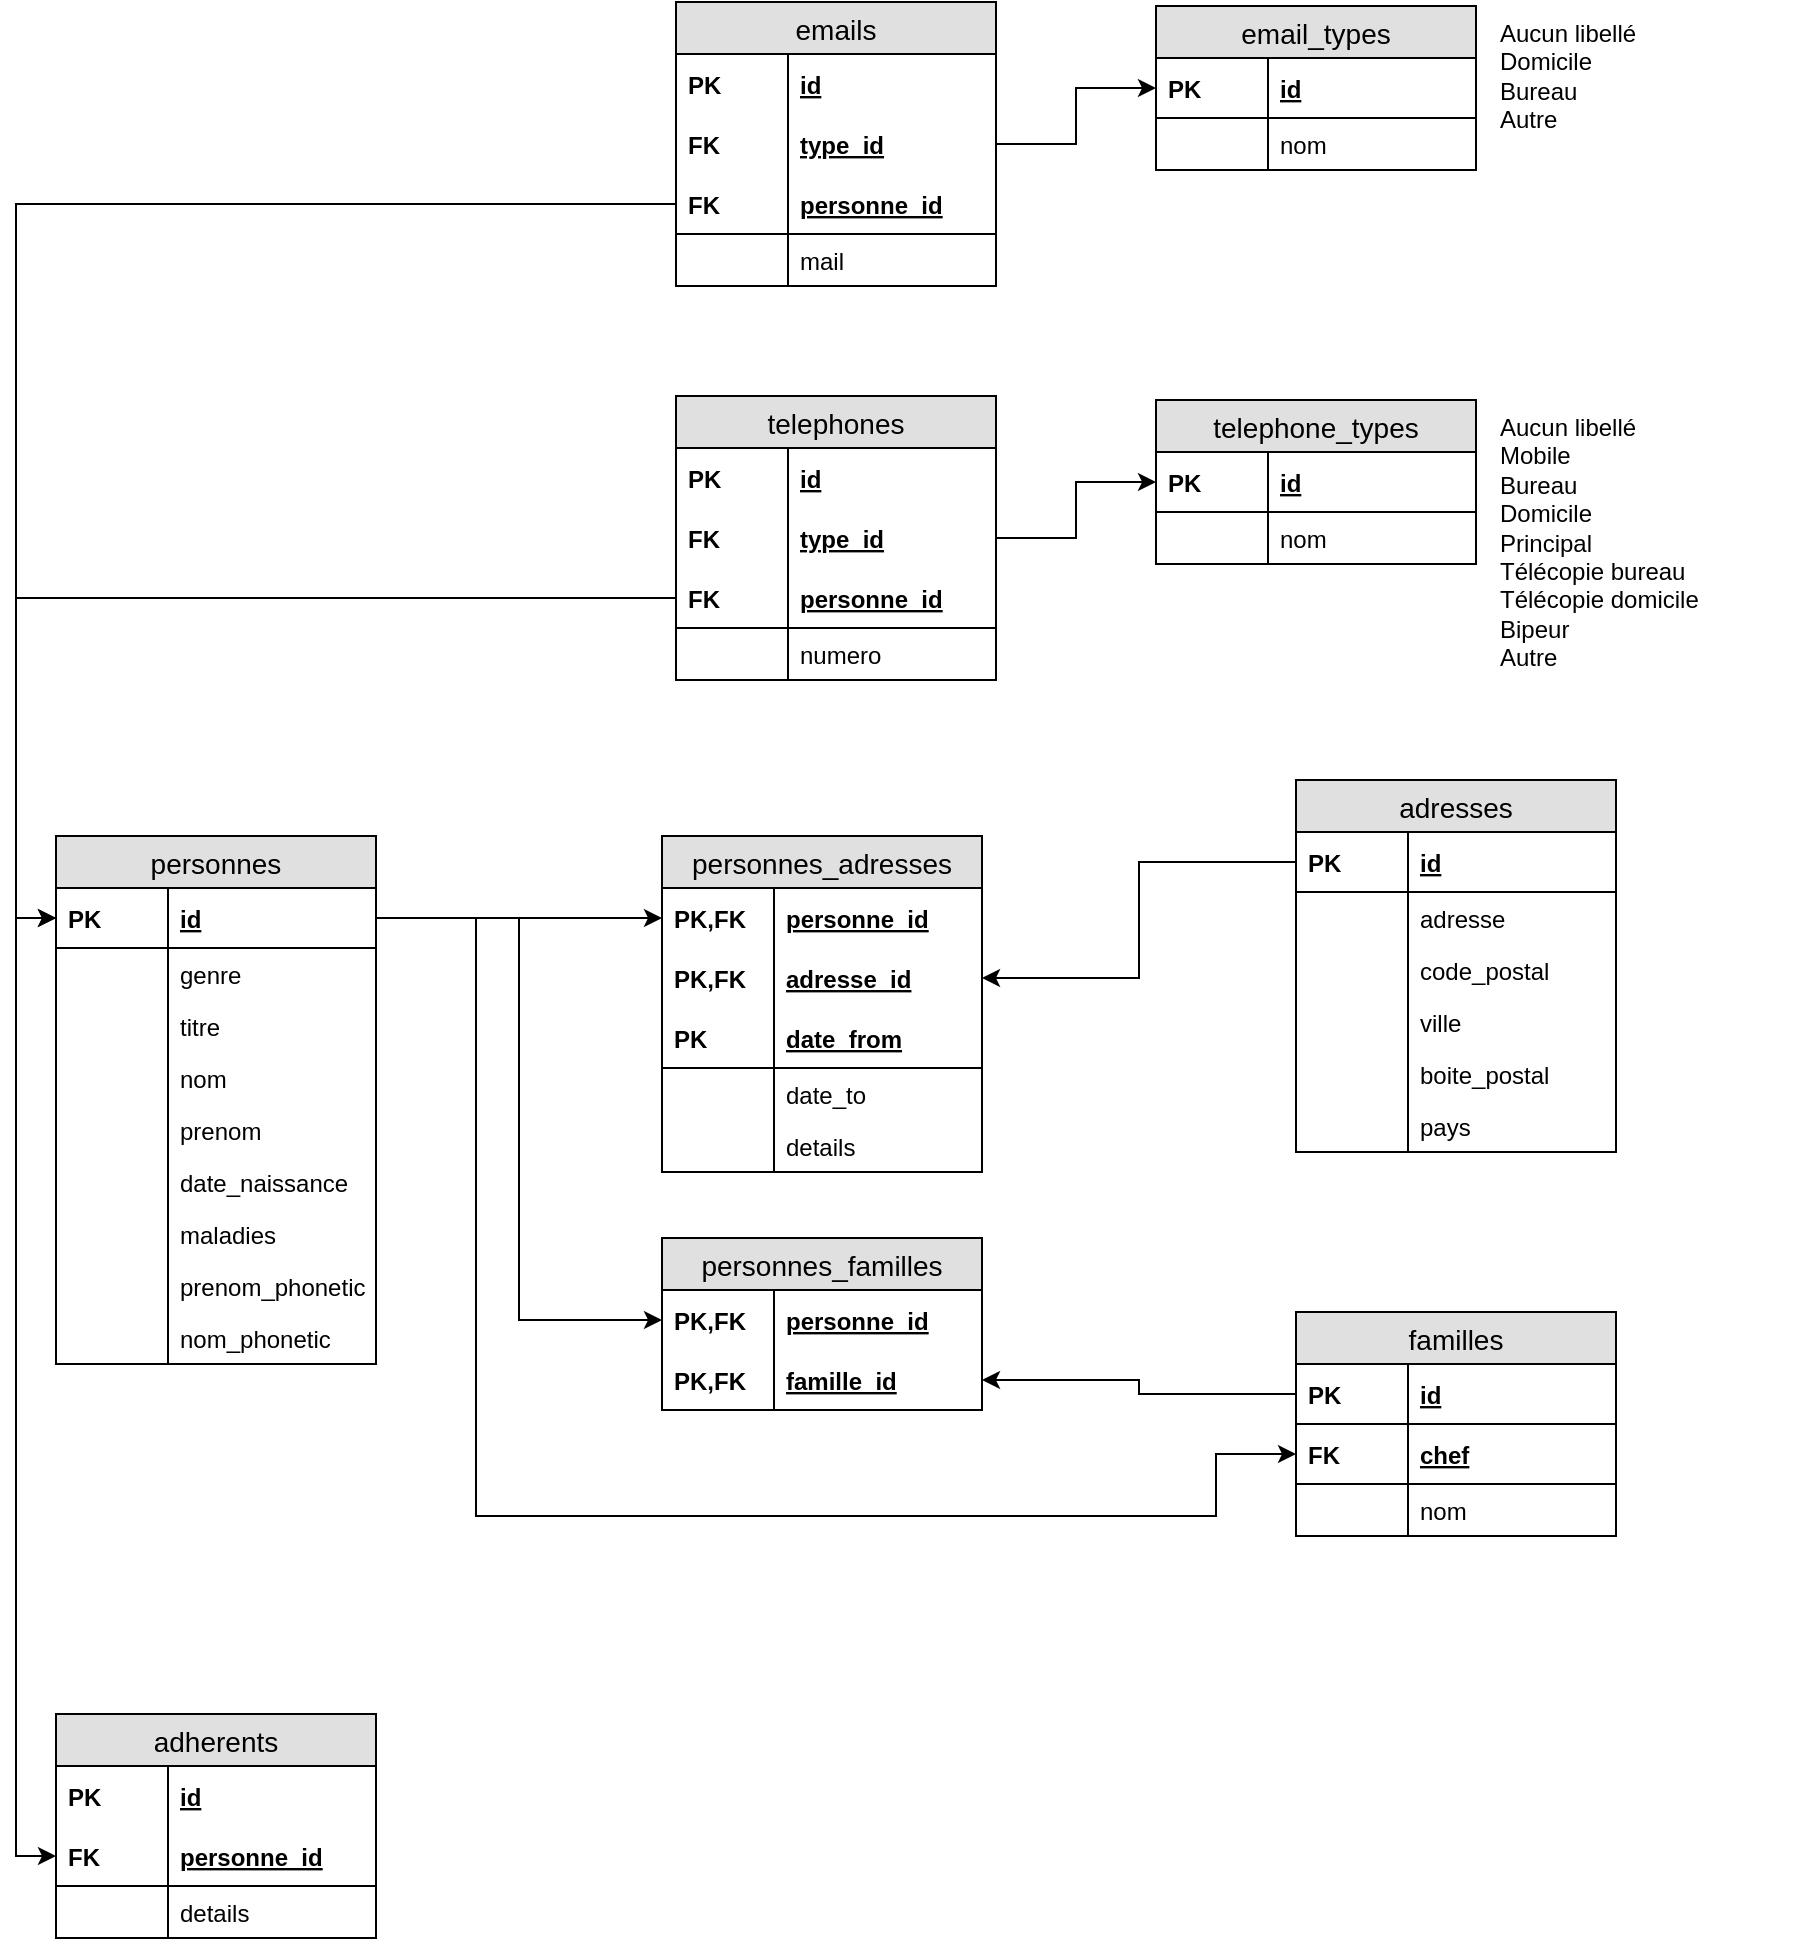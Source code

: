 <mxfile pages="1" version="11.2.8" type="github"><diagram id="SaWCT9ORMfEXji9s9vPT" name="Database"><mxGraphModel dx="1689" dy="2272" grid="1" gridSize="10" guides="1" tooltips="1" connect="1" arrows="1" fold="1" page="1" pageScale="1" pageWidth="827" pageHeight="1169" math="0" shadow="0"><root><mxCell id="0"/><mxCell id="1" parent="0"/><mxCell id="NjsNlw-hurE6SKYQXbwV-1" value="personnes" style="swimlane;fontStyle=0;childLayout=stackLayout;horizontal=1;startSize=26;fillColor=#e0e0e0;horizontalStack=0;resizeParent=1;resizeParentMax=0;resizeLast=0;collapsible=1;marginBottom=0;swimlaneFillColor=#ffffff;align=center;fontSize=14;" parent="1" vertex="1"><mxGeometry x="30" y="40" width="160" height="264" as="geometry"/></mxCell><mxCell id="NjsNlw-hurE6SKYQXbwV-4" value="id" style="shape=partialRectangle;top=0;left=0;right=0;bottom=1;align=left;verticalAlign=middle;fillColor=none;spacingLeft=60;spacingRight=4;overflow=hidden;rotatable=0;points=[[0,0.5],[1,0.5]];portConstraint=eastwest;dropTarget=0;fontStyle=5;fontSize=12;" parent="NjsNlw-hurE6SKYQXbwV-1" vertex="1"><mxGeometry y="26" width="160" height="30" as="geometry"/></mxCell><mxCell id="NjsNlw-hurE6SKYQXbwV-5" value="PK" style="shape=partialRectangle;fontStyle=1;top=0;left=0;bottom=0;fillColor=none;align=left;verticalAlign=middle;spacingLeft=4;spacingRight=4;overflow=hidden;rotatable=0;points=[];portConstraint=eastwest;part=1;fontSize=12;" parent="NjsNlw-hurE6SKYQXbwV-4" vertex="1" connectable="0"><mxGeometry width="56" height="30" as="geometry"/></mxCell><mxCell id="NjsNlw-hurE6SKYQXbwV-6" value="genre" style="shape=partialRectangle;top=0;left=0;right=0;bottom=0;align=left;verticalAlign=top;fillColor=none;spacingLeft=60;spacingRight=4;overflow=hidden;rotatable=0;points=[[0,0.5],[1,0.5]];portConstraint=eastwest;dropTarget=0;fontSize=12;" parent="NjsNlw-hurE6SKYQXbwV-1" vertex="1"><mxGeometry y="56" width="160" height="26" as="geometry"/></mxCell><mxCell id="NjsNlw-hurE6SKYQXbwV-7" value="" style="shape=partialRectangle;top=0;left=0;bottom=0;fillColor=none;align=left;verticalAlign=top;spacingLeft=4;spacingRight=4;overflow=hidden;rotatable=0;points=[];portConstraint=eastwest;part=1;fontSize=12;" parent="NjsNlw-hurE6SKYQXbwV-6" vertex="1" connectable="0"><mxGeometry width="56" height="26" as="geometry"/></mxCell><mxCell id="NjsNlw-hurE6SKYQXbwV-18" value="titre" style="shape=partialRectangle;top=0;left=0;right=0;bottom=0;align=left;verticalAlign=top;fillColor=none;spacingLeft=60;spacingRight=4;overflow=hidden;rotatable=0;points=[[0,0.5],[1,0.5]];portConstraint=eastwest;dropTarget=0;fontSize=12;" parent="NjsNlw-hurE6SKYQXbwV-1" vertex="1"><mxGeometry y="82" width="160" height="26" as="geometry"/></mxCell><mxCell id="NjsNlw-hurE6SKYQXbwV-19" value="" style="shape=partialRectangle;top=0;left=0;bottom=0;fillColor=none;align=left;verticalAlign=top;spacingLeft=4;spacingRight=4;overflow=hidden;rotatable=0;points=[];portConstraint=eastwest;part=1;fontSize=12;" parent="NjsNlw-hurE6SKYQXbwV-18" vertex="1" connectable="0"><mxGeometry width="56" height="26" as="geometry"/></mxCell><mxCell id="NjsNlw-hurE6SKYQXbwV-20" value="nom" style="shape=partialRectangle;top=0;left=0;right=0;bottom=0;align=left;verticalAlign=top;fillColor=none;spacingLeft=60;spacingRight=4;overflow=hidden;rotatable=0;points=[[0,0.5],[1,0.5]];portConstraint=eastwest;dropTarget=0;fontSize=12;" parent="NjsNlw-hurE6SKYQXbwV-1" vertex="1"><mxGeometry y="108" width="160" height="26" as="geometry"/></mxCell><mxCell id="NjsNlw-hurE6SKYQXbwV-21" value="" style="shape=partialRectangle;top=0;left=0;bottom=0;fillColor=none;align=left;verticalAlign=top;spacingLeft=4;spacingRight=4;overflow=hidden;rotatable=0;points=[];portConstraint=eastwest;part=1;fontSize=12;" parent="NjsNlw-hurE6SKYQXbwV-20" vertex="1" connectable="0"><mxGeometry width="56" height="26" as="geometry"/></mxCell><mxCell id="NjsNlw-hurE6SKYQXbwV-22" value="prenom" style="shape=partialRectangle;top=0;left=0;right=0;bottom=0;align=left;verticalAlign=top;fillColor=none;spacingLeft=60;spacingRight=4;overflow=hidden;rotatable=0;points=[[0,0.5],[1,0.5]];portConstraint=eastwest;dropTarget=0;fontSize=12;" parent="NjsNlw-hurE6SKYQXbwV-1" vertex="1"><mxGeometry y="134" width="160" height="26" as="geometry"/></mxCell><mxCell id="NjsNlw-hurE6SKYQXbwV-23" value="" style="shape=partialRectangle;top=0;left=0;bottom=0;fillColor=none;align=left;verticalAlign=top;spacingLeft=4;spacingRight=4;overflow=hidden;rotatable=0;points=[];portConstraint=eastwest;part=1;fontSize=12;" parent="NjsNlw-hurE6SKYQXbwV-22" vertex="1" connectable="0"><mxGeometry width="56" height="26" as="geometry"/></mxCell><mxCell id="NjsNlw-hurE6SKYQXbwV-26" value="date_naissance" style="shape=partialRectangle;top=0;left=0;right=0;bottom=0;align=left;verticalAlign=top;fillColor=none;spacingLeft=60;spacingRight=4;overflow=hidden;rotatable=0;points=[[0,0.5],[1,0.5]];portConstraint=eastwest;dropTarget=0;fontSize=12;" parent="NjsNlw-hurE6SKYQXbwV-1" vertex="1"><mxGeometry y="160" width="160" height="26" as="geometry"/></mxCell><mxCell id="NjsNlw-hurE6SKYQXbwV-27" value="" style="shape=partialRectangle;top=0;left=0;bottom=0;fillColor=none;align=left;verticalAlign=top;spacingLeft=4;spacingRight=4;overflow=hidden;rotatable=0;points=[];portConstraint=eastwest;part=1;fontSize=12;" parent="NjsNlw-hurE6SKYQXbwV-26" vertex="1" connectable="0"><mxGeometry width="56" height="26" as="geometry"/></mxCell><mxCell id="NjsNlw-hurE6SKYQXbwV-24" value="maladies" style="shape=partialRectangle;top=0;left=0;right=0;bottom=0;align=left;verticalAlign=top;fillColor=none;spacingLeft=60;spacingRight=4;overflow=hidden;rotatable=0;points=[[0,0.5],[1,0.5]];portConstraint=eastwest;dropTarget=0;fontSize=12;" parent="NjsNlw-hurE6SKYQXbwV-1" vertex="1"><mxGeometry y="186" width="160" height="26" as="geometry"/></mxCell><mxCell id="NjsNlw-hurE6SKYQXbwV-25" value="" style="shape=partialRectangle;top=0;left=0;bottom=0;fillColor=none;align=left;verticalAlign=top;spacingLeft=4;spacingRight=4;overflow=hidden;rotatable=0;points=[];portConstraint=eastwest;part=1;fontSize=12;" parent="NjsNlw-hurE6SKYQXbwV-24" vertex="1" connectable="0"><mxGeometry width="56" height="26" as="geometry"/></mxCell><mxCell id="NTeTJrB46WivWu0ab5oI-1" value="prenom_phonetic" style="shape=partialRectangle;top=0;left=0;right=0;bottom=0;align=left;verticalAlign=top;fillColor=none;spacingLeft=60;spacingRight=4;overflow=hidden;rotatable=0;points=[[0,0.5],[1,0.5]];portConstraint=eastwest;dropTarget=0;fontSize=12;" vertex="1" parent="NjsNlw-hurE6SKYQXbwV-1"><mxGeometry y="212" width="160" height="26" as="geometry"/></mxCell><mxCell id="NTeTJrB46WivWu0ab5oI-2" value="" style="shape=partialRectangle;top=0;left=0;bottom=0;fillColor=none;align=left;verticalAlign=top;spacingLeft=4;spacingRight=4;overflow=hidden;rotatable=0;points=[];portConstraint=eastwest;part=1;fontSize=12;" vertex="1" connectable="0" parent="NTeTJrB46WivWu0ab5oI-1"><mxGeometry width="56" height="26" as="geometry"/></mxCell><mxCell id="NTeTJrB46WivWu0ab5oI-9" value="nom_phonetic" style="shape=partialRectangle;top=0;left=0;right=0;bottom=0;align=left;verticalAlign=top;fillColor=none;spacingLeft=60;spacingRight=4;overflow=hidden;rotatable=0;points=[[0,0.5],[1,0.5]];portConstraint=eastwest;dropTarget=0;fontSize=12;" vertex="1" parent="NjsNlw-hurE6SKYQXbwV-1"><mxGeometry y="238" width="160" height="26" as="geometry"/></mxCell><mxCell id="NTeTJrB46WivWu0ab5oI-10" value="" style="shape=partialRectangle;top=0;left=0;bottom=0;fillColor=none;align=left;verticalAlign=top;spacingLeft=4;spacingRight=4;overflow=hidden;rotatable=0;points=[];portConstraint=eastwest;part=1;fontSize=12;" vertex="1" connectable="0" parent="NTeTJrB46WivWu0ab5oI-9"><mxGeometry width="56" height="26" as="geometry"/></mxCell><mxCell id="NjsNlw-hurE6SKYQXbwV-8" value="adresses" style="swimlane;fontStyle=0;childLayout=stackLayout;horizontal=1;startSize=26;fillColor=#e0e0e0;horizontalStack=0;resizeParent=1;resizeParentMax=0;resizeLast=0;collapsible=1;marginBottom=0;swimlaneFillColor=#ffffff;align=center;fontSize=14;" parent="1" vertex="1"><mxGeometry x="650" y="12" width="160" height="186" as="geometry"/></mxCell><mxCell id="NjsNlw-hurE6SKYQXbwV-9" value="id" style="shape=partialRectangle;top=0;left=0;right=0;bottom=1;align=left;verticalAlign=middle;fillColor=none;spacingLeft=60;spacingRight=4;overflow=hidden;rotatable=0;points=[[0,0.5],[1,0.5]];portConstraint=eastwest;dropTarget=0;fontStyle=5;fontSize=12;" parent="NjsNlw-hurE6SKYQXbwV-8" vertex="1"><mxGeometry y="26" width="160" height="30" as="geometry"/></mxCell><mxCell id="NjsNlw-hurE6SKYQXbwV-10" value="PK" style="shape=partialRectangle;fontStyle=1;top=0;left=0;bottom=0;fillColor=none;align=left;verticalAlign=middle;spacingLeft=4;spacingRight=4;overflow=hidden;rotatable=0;points=[];portConstraint=eastwest;part=1;fontSize=12;" parent="NjsNlw-hurE6SKYQXbwV-9" vertex="1" connectable="0"><mxGeometry width="56" height="30" as="geometry"/></mxCell><mxCell id="NjsNlw-hurE6SKYQXbwV-28" value="adresse" style="shape=partialRectangle;top=0;left=0;right=0;bottom=0;align=left;verticalAlign=top;fillColor=none;spacingLeft=60;spacingRight=4;overflow=hidden;rotatable=0;points=[[0,0.5],[1,0.5]];portConstraint=eastwest;dropTarget=0;fontSize=12;" parent="NjsNlw-hurE6SKYQXbwV-8" vertex="1"><mxGeometry y="56" width="160" height="26" as="geometry"/></mxCell><mxCell id="NjsNlw-hurE6SKYQXbwV-29" value="" style="shape=partialRectangle;top=0;left=0;bottom=0;fillColor=none;align=left;verticalAlign=top;spacingLeft=4;spacingRight=4;overflow=hidden;rotatable=0;points=[];portConstraint=eastwest;part=1;fontSize=12;" parent="NjsNlw-hurE6SKYQXbwV-28" vertex="1" connectable="0"><mxGeometry width="56" height="26" as="geometry"/></mxCell><mxCell id="NjsNlw-hurE6SKYQXbwV-34" value="code_postal" style="shape=partialRectangle;top=0;left=0;right=0;bottom=0;align=left;verticalAlign=top;fillColor=none;spacingLeft=60;spacingRight=4;overflow=hidden;rotatable=0;points=[[0,0.5],[1,0.5]];portConstraint=eastwest;dropTarget=0;fontSize=12;" parent="NjsNlw-hurE6SKYQXbwV-8" vertex="1"><mxGeometry y="82" width="160" height="26" as="geometry"/></mxCell><mxCell id="NjsNlw-hurE6SKYQXbwV-35" value="" style="shape=partialRectangle;top=0;left=0;bottom=0;fillColor=none;align=left;verticalAlign=top;spacingLeft=4;spacingRight=4;overflow=hidden;rotatable=0;points=[];portConstraint=eastwest;part=1;fontSize=12;" parent="NjsNlw-hurE6SKYQXbwV-34" vertex="1" connectable="0"><mxGeometry width="56" height="26" as="geometry"/></mxCell><mxCell id="NjsNlw-hurE6SKYQXbwV-32" value="ville" style="shape=partialRectangle;top=0;left=0;right=0;bottom=0;align=left;verticalAlign=top;fillColor=none;spacingLeft=60;spacingRight=4;overflow=hidden;rotatable=0;points=[[0,0.5],[1,0.5]];portConstraint=eastwest;dropTarget=0;fontSize=12;" parent="NjsNlw-hurE6SKYQXbwV-8" vertex="1"><mxGeometry y="108" width="160" height="26" as="geometry"/></mxCell><mxCell id="NjsNlw-hurE6SKYQXbwV-33" value="" style="shape=partialRectangle;top=0;left=0;bottom=0;fillColor=none;align=left;verticalAlign=top;spacingLeft=4;spacingRight=4;overflow=hidden;rotatable=0;points=[];portConstraint=eastwest;part=1;fontSize=12;" parent="NjsNlw-hurE6SKYQXbwV-32" vertex="1" connectable="0"><mxGeometry width="56" height="26" as="geometry"/></mxCell><mxCell id="NjsNlw-hurE6SKYQXbwV-30" value="boite_postal" style="shape=partialRectangle;top=0;left=0;right=0;bottom=0;align=left;verticalAlign=top;fillColor=none;spacingLeft=60;spacingRight=4;overflow=hidden;rotatable=0;points=[[0,0.5],[1,0.5]];portConstraint=eastwest;dropTarget=0;fontSize=12;" parent="NjsNlw-hurE6SKYQXbwV-8" vertex="1"><mxGeometry y="134" width="160" height="26" as="geometry"/></mxCell><mxCell id="NjsNlw-hurE6SKYQXbwV-31" value="" style="shape=partialRectangle;top=0;left=0;bottom=0;fillColor=none;align=left;verticalAlign=top;spacingLeft=4;spacingRight=4;overflow=hidden;rotatable=0;points=[];portConstraint=eastwest;part=1;fontSize=12;" parent="NjsNlw-hurE6SKYQXbwV-30" vertex="1" connectable="0"><mxGeometry width="56" height="26" as="geometry"/></mxCell><mxCell id="NTeTJrB46WivWu0ab5oI-11" value="pays" style="shape=partialRectangle;top=0;left=0;right=0;bottom=0;align=left;verticalAlign=top;fillColor=none;spacingLeft=60;spacingRight=4;overflow=hidden;rotatable=0;points=[[0,0.5],[1,0.5]];portConstraint=eastwest;dropTarget=0;fontSize=12;" vertex="1" parent="NjsNlw-hurE6SKYQXbwV-8"><mxGeometry y="160" width="160" height="26" as="geometry"/></mxCell><mxCell id="NTeTJrB46WivWu0ab5oI-12" value="" style="shape=partialRectangle;top=0;left=0;bottom=0;fillColor=none;align=left;verticalAlign=top;spacingLeft=4;spacingRight=4;overflow=hidden;rotatable=0;points=[];portConstraint=eastwest;part=1;fontSize=12;" vertex="1" connectable="0" parent="NTeTJrB46WivWu0ab5oI-11"><mxGeometry width="56" height="26" as="geometry"/></mxCell><mxCell id="NjsNlw-hurE6SKYQXbwV-13" value="personnes_adresses" style="swimlane;fontStyle=0;childLayout=stackLayout;horizontal=1;startSize=26;fillColor=#e0e0e0;horizontalStack=0;resizeParent=1;resizeParentMax=0;resizeLast=0;collapsible=1;marginBottom=0;swimlaneFillColor=#ffffff;align=center;fontSize=14;" parent="1" vertex="1"><mxGeometry x="333" y="40" width="160" height="168" as="geometry"/></mxCell><mxCell id="NjsNlw-hurE6SKYQXbwV-46" value="personne_id" style="shape=partialRectangle;top=0;left=0;right=0;bottom=1;align=left;verticalAlign=middle;fillColor=none;spacingLeft=60;spacingRight=4;overflow=hidden;rotatable=0;points=[[0,0.5],[1,0.5]];portConstraint=eastwest;dropTarget=0;fontStyle=5;fontSize=12;strokeColor=none;" parent="NjsNlw-hurE6SKYQXbwV-13" vertex="1"><mxGeometry y="26" width="160" height="30" as="geometry"/></mxCell><mxCell id="NjsNlw-hurE6SKYQXbwV-47" value="PK,FK" style="shape=partialRectangle;fontStyle=1;top=0;left=0;bottom=0;fillColor=none;align=left;verticalAlign=middle;spacingLeft=4;spacingRight=4;overflow=hidden;rotatable=0;points=[];portConstraint=eastwest;part=1;fontSize=12;" parent="NjsNlw-hurE6SKYQXbwV-46" vertex="1" connectable="0"><mxGeometry width="56" height="30" as="geometry"/></mxCell><mxCell id="NjsNlw-hurE6SKYQXbwV-44" value="adresse_id" style="shape=partialRectangle;top=0;left=0;right=0;bottom=1;align=left;verticalAlign=middle;fillColor=none;spacingLeft=60;spacingRight=4;overflow=hidden;rotatable=0;points=[[0,0.5],[1,0.5]];portConstraint=eastwest;dropTarget=0;fontStyle=5;fontSize=12;strokeColor=none;" parent="NjsNlw-hurE6SKYQXbwV-13" vertex="1"><mxGeometry y="56" width="160" height="30" as="geometry"/></mxCell><mxCell id="NjsNlw-hurE6SKYQXbwV-45" value="PK,FK" style="shape=partialRectangle;fontStyle=1;top=0;left=0;bottom=0;fillColor=none;align=left;verticalAlign=middle;spacingLeft=4;spacingRight=4;overflow=hidden;rotatable=0;points=[];portConstraint=eastwest;part=1;fontSize=12;" parent="NjsNlw-hurE6SKYQXbwV-44" vertex="1" connectable="0"><mxGeometry width="56" height="30" as="geometry"/></mxCell><mxCell id="NjsNlw-hurE6SKYQXbwV-14" value="date_from" style="shape=partialRectangle;top=0;left=0;right=0;bottom=1;align=left;verticalAlign=middle;fillColor=none;spacingLeft=60;spacingRight=4;overflow=hidden;rotatable=0;points=[[0,0.5],[1,0.5]];portConstraint=eastwest;dropTarget=0;fontStyle=5;fontSize=12;" parent="NjsNlw-hurE6SKYQXbwV-13" vertex="1"><mxGeometry y="86" width="160" height="30" as="geometry"/></mxCell><mxCell id="NjsNlw-hurE6SKYQXbwV-15" value="PK" style="shape=partialRectangle;fontStyle=1;top=0;left=0;bottom=0;fillColor=none;align=left;verticalAlign=middle;spacingLeft=4;spacingRight=4;overflow=hidden;rotatable=0;points=[];portConstraint=eastwest;part=1;fontSize=12;" parent="NjsNlw-hurE6SKYQXbwV-14" vertex="1" connectable="0"><mxGeometry width="56" height="30" as="geometry"/></mxCell><mxCell id="NjsNlw-hurE6SKYQXbwV-16" value="date_to" style="shape=partialRectangle;top=0;left=0;right=0;bottom=0;align=left;verticalAlign=top;fillColor=none;spacingLeft=60;spacingRight=4;overflow=hidden;rotatable=0;points=[[0,0.5],[1,0.5]];portConstraint=eastwest;dropTarget=0;fontSize=12;" parent="NjsNlw-hurE6SKYQXbwV-13" vertex="1"><mxGeometry y="116" width="160" height="26" as="geometry"/></mxCell><mxCell id="NjsNlw-hurE6SKYQXbwV-17" value="" style="shape=partialRectangle;top=0;left=0;bottom=0;fillColor=none;align=left;verticalAlign=top;spacingLeft=4;spacingRight=4;overflow=hidden;rotatable=0;points=[];portConstraint=eastwest;part=1;fontSize=12;" parent="NjsNlw-hurE6SKYQXbwV-16" vertex="1" connectable="0"><mxGeometry width="56" height="26" as="geometry"/></mxCell><mxCell id="NjsNlw-hurE6SKYQXbwV-36" value="details" style="shape=partialRectangle;top=0;left=0;right=0;bottom=0;align=left;verticalAlign=top;fillColor=none;spacingLeft=60;spacingRight=4;overflow=hidden;rotatable=0;points=[[0,0.5],[1,0.5]];portConstraint=eastwest;dropTarget=0;fontSize=12;" parent="NjsNlw-hurE6SKYQXbwV-13" vertex="1"><mxGeometry y="142" width="160" height="26" as="geometry"/></mxCell><mxCell id="NjsNlw-hurE6SKYQXbwV-37" value="" style="shape=partialRectangle;top=0;left=0;bottom=0;fillColor=none;align=left;verticalAlign=top;spacingLeft=4;spacingRight=4;overflow=hidden;rotatable=0;points=[];portConstraint=eastwest;part=1;fontSize=12;" parent="NjsNlw-hurE6SKYQXbwV-36" vertex="1" connectable="0"><mxGeometry width="56" height="26" as="geometry"/></mxCell><mxCell id="zukB0DvXN_eEar7ZmvWP-1" style="edgeStyle=orthogonalEdgeStyle;rounded=0;orthogonalLoop=1;jettySize=auto;html=1;exitX=1;exitY=0.5;exitDx=0;exitDy=0;entryX=0;entryY=0.5;entryDx=0;entryDy=0;" parent="1" source="NjsNlw-hurE6SKYQXbwV-4" target="NjsNlw-hurE6SKYQXbwV-46" edge="1"><mxGeometry relative="1" as="geometry"/></mxCell><mxCell id="zukB0DvXN_eEar7ZmvWP-2" style="edgeStyle=orthogonalEdgeStyle;rounded=0;orthogonalLoop=1;jettySize=auto;html=1;exitX=0;exitY=0.5;exitDx=0;exitDy=0;entryX=1;entryY=0.5;entryDx=0;entryDy=0;" parent="1" source="NjsNlw-hurE6SKYQXbwV-9" target="NjsNlw-hurE6SKYQXbwV-44" edge="1"><mxGeometry relative="1" as="geometry"/></mxCell><mxCell id="zukB0DvXN_eEar7ZmvWP-3" value="familles" style="swimlane;fontStyle=0;childLayout=stackLayout;horizontal=1;startSize=26;fillColor=#e0e0e0;horizontalStack=0;resizeParent=1;resizeParentMax=0;resizeLast=0;collapsible=1;marginBottom=0;swimlaneFillColor=#ffffff;align=center;fontSize=14;" parent="1" vertex="1"><mxGeometry x="650" y="278" width="160" height="112" as="geometry"/></mxCell><mxCell id="zukB0DvXN_eEar7ZmvWP-4" value="id" style="shape=partialRectangle;top=0;left=0;right=0;bottom=1;align=left;verticalAlign=middle;fillColor=none;spacingLeft=60;spacingRight=4;overflow=hidden;rotatable=0;points=[[0,0.5],[1,0.5]];portConstraint=eastwest;dropTarget=0;fontStyle=5;fontSize=12;" parent="zukB0DvXN_eEar7ZmvWP-3" vertex="1"><mxGeometry y="26" width="160" height="30" as="geometry"/></mxCell><mxCell id="zukB0DvXN_eEar7ZmvWP-5" value="PK" style="shape=partialRectangle;fontStyle=1;top=0;left=0;bottom=0;fillColor=none;align=left;verticalAlign=middle;spacingLeft=4;spacingRight=4;overflow=hidden;rotatable=0;points=[];portConstraint=eastwest;part=1;fontSize=12;" parent="zukB0DvXN_eEar7ZmvWP-4" vertex="1" connectable="0"><mxGeometry width="56" height="30" as="geometry"/></mxCell><mxCell id="zukB0DvXN_eEar7ZmvWP-31" value="chef" style="shape=partialRectangle;top=0;left=0;right=0;bottom=1;align=left;verticalAlign=middle;fillColor=none;spacingLeft=60;spacingRight=4;overflow=hidden;rotatable=0;points=[[0,0.5],[1,0.5]];portConstraint=eastwest;dropTarget=0;fontStyle=5;fontSize=12;" parent="zukB0DvXN_eEar7ZmvWP-3" vertex="1"><mxGeometry y="56" width="160" height="30" as="geometry"/></mxCell><mxCell id="zukB0DvXN_eEar7ZmvWP-32" value="FK" style="shape=partialRectangle;fontStyle=1;top=0;left=0;bottom=0;fillColor=none;align=left;verticalAlign=middle;spacingLeft=4;spacingRight=4;overflow=hidden;rotatable=0;points=[];portConstraint=eastwest;part=1;fontSize=12;" parent="zukB0DvXN_eEar7ZmvWP-31" vertex="1" connectable="0"><mxGeometry width="56" height="30" as="geometry"/></mxCell><mxCell id="zukB0DvXN_eEar7ZmvWP-6" value="nom" style="shape=partialRectangle;top=0;left=0;right=0;bottom=0;align=left;verticalAlign=top;fillColor=none;spacingLeft=60;spacingRight=4;overflow=hidden;rotatable=0;points=[[0,0.5],[1,0.5]];portConstraint=eastwest;dropTarget=0;fontSize=12;" parent="zukB0DvXN_eEar7ZmvWP-3" vertex="1"><mxGeometry y="86" width="160" height="26" as="geometry"/></mxCell><mxCell id="zukB0DvXN_eEar7ZmvWP-7" value="" style="shape=partialRectangle;top=0;left=0;bottom=0;fillColor=none;align=left;verticalAlign=top;spacingLeft=4;spacingRight=4;overflow=hidden;rotatable=0;points=[];portConstraint=eastwest;part=1;fontSize=12;" parent="zukB0DvXN_eEar7ZmvWP-6" vertex="1" connectable="0"><mxGeometry width="56" height="26" as="geometry"/></mxCell><mxCell id="zukB0DvXN_eEar7ZmvWP-18" value="personnes_familles" style="swimlane;fontStyle=0;childLayout=stackLayout;horizontal=1;startSize=26;fillColor=#e0e0e0;horizontalStack=0;resizeParent=1;resizeParentMax=0;resizeLast=0;collapsible=1;marginBottom=0;swimlaneFillColor=#ffffff;align=center;fontSize=14;" parent="1" vertex="1"><mxGeometry x="333" y="241" width="160" height="86" as="geometry"/></mxCell><mxCell id="zukB0DvXN_eEar7ZmvWP-19" value="personne_id" style="shape=partialRectangle;top=0;left=0;right=0;bottom=1;align=left;verticalAlign=middle;fillColor=none;spacingLeft=60;spacingRight=4;overflow=hidden;rotatable=0;points=[[0,0.5],[1,0.5]];portConstraint=eastwest;dropTarget=0;fontStyle=5;fontSize=12;strokeColor=none;" parent="zukB0DvXN_eEar7ZmvWP-18" vertex="1"><mxGeometry y="26" width="160" height="30" as="geometry"/></mxCell><mxCell id="zukB0DvXN_eEar7ZmvWP-20" value="PK,FK" style="shape=partialRectangle;fontStyle=1;top=0;left=0;bottom=0;fillColor=none;align=left;verticalAlign=middle;spacingLeft=4;spacingRight=4;overflow=hidden;rotatable=0;points=[];portConstraint=eastwest;part=1;fontSize=12;" parent="zukB0DvXN_eEar7ZmvWP-19" vertex="1" connectable="0"><mxGeometry width="56" height="30" as="geometry"/></mxCell><mxCell id="zukB0DvXN_eEar7ZmvWP-21" value="famille_id" style="shape=partialRectangle;top=0;left=0;right=0;bottom=1;align=left;verticalAlign=middle;fillColor=none;spacingLeft=60;spacingRight=4;overflow=hidden;rotatable=0;points=[[0,0.5],[1,0.5]];portConstraint=eastwest;dropTarget=0;fontStyle=5;fontSize=12;strokeColor=#000000;" parent="zukB0DvXN_eEar7ZmvWP-18" vertex="1"><mxGeometry y="56" width="160" height="30" as="geometry"/></mxCell><mxCell id="zukB0DvXN_eEar7ZmvWP-22" value="PK,FK" style="shape=partialRectangle;fontStyle=1;top=0;left=0;bottom=0;fillColor=none;align=left;verticalAlign=middle;spacingLeft=4;spacingRight=4;overflow=hidden;rotatable=0;points=[];portConstraint=eastwest;part=1;fontSize=12;" parent="zukB0DvXN_eEar7ZmvWP-21" vertex="1" connectable="0"><mxGeometry width="56" height="30" as="geometry"/></mxCell><mxCell id="zukB0DvXN_eEar7ZmvWP-29" style="edgeStyle=orthogonalEdgeStyle;rounded=0;orthogonalLoop=1;jettySize=auto;html=1;exitX=1;exitY=0.5;exitDx=0;exitDy=0;entryX=0;entryY=0.5;entryDx=0;entryDy=0;" parent="1" source="NjsNlw-hurE6SKYQXbwV-4" target="zukB0DvXN_eEar7ZmvWP-19" edge="1"><mxGeometry relative="1" as="geometry"/></mxCell><mxCell id="zukB0DvXN_eEar7ZmvWP-30" style="edgeStyle=orthogonalEdgeStyle;rounded=0;orthogonalLoop=1;jettySize=auto;html=1;exitX=0;exitY=0.5;exitDx=0;exitDy=0;entryX=1;entryY=0.5;entryDx=0;entryDy=0;" parent="1" source="zukB0DvXN_eEar7ZmvWP-4" target="zukB0DvXN_eEar7ZmvWP-21" edge="1"><mxGeometry relative="1" as="geometry"/></mxCell><mxCell id="zukB0DvXN_eEar7ZmvWP-33" style="edgeStyle=orthogonalEdgeStyle;rounded=0;orthogonalLoop=1;jettySize=auto;html=1;exitX=1;exitY=0.5;exitDx=0;exitDy=0;entryX=0;entryY=0.5;entryDx=0;entryDy=0;" parent="1" source="NjsNlw-hurE6SKYQXbwV-4" target="zukB0DvXN_eEar7ZmvWP-31" edge="1"><mxGeometry relative="1" as="geometry"><Array as="points"><mxPoint x="240" y="81"/><mxPoint x="240" y="380"/><mxPoint x="610" y="380"/><mxPoint x="610" y="349"/></Array></mxGeometry></mxCell><mxCell id="zukB0DvXN_eEar7ZmvWP-34" value="adherents" style="swimlane;fontStyle=0;childLayout=stackLayout;horizontal=1;startSize=26;fillColor=#e0e0e0;horizontalStack=0;resizeParent=1;resizeParentMax=0;resizeLast=0;collapsible=1;marginBottom=0;swimlaneFillColor=#ffffff;align=center;fontSize=14;" parent="1" vertex="1"><mxGeometry x="30" y="479" width="160" height="112" as="geometry"/></mxCell><mxCell id="zukB0DvXN_eEar7ZmvWP-49" value="id" style="shape=partialRectangle;top=0;left=0;right=0;bottom=1;align=left;verticalAlign=middle;fillColor=none;spacingLeft=60;spacingRight=4;overflow=hidden;rotatable=0;points=[[0,0.5],[1,0.5]];portConstraint=eastwest;dropTarget=0;fontStyle=5;fontSize=12;strokeColor=none;" parent="zukB0DvXN_eEar7ZmvWP-34" vertex="1"><mxGeometry y="26" width="160" height="30" as="geometry"/></mxCell><mxCell id="zukB0DvXN_eEar7ZmvWP-50" value="PK" style="shape=partialRectangle;fontStyle=1;top=0;left=0;bottom=0;fillColor=none;align=left;verticalAlign=middle;spacingLeft=4;spacingRight=4;overflow=hidden;rotatable=0;points=[];portConstraint=eastwest;part=1;fontSize=12;" parent="zukB0DvXN_eEar7ZmvWP-49" vertex="1" connectable="0"><mxGeometry width="56" height="30" as="geometry"/></mxCell><mxCell id="zukB0DvXN_eEar7ZmvWP-35" value="personne_id" style="shape=partialRectangle;top=0;left=0;right=0;bottom=1;align=left;verticalAlign=middle;fillColor=none;spacingLeft=60;spacingRight=4;overflow=hidden;rotatable=0;points=[[0,0.5],[1,0.5]];portConstraint=eastwest;dropTarget=0;fontStyle=5;fontSize=12;" parent="zukB0DvXN_eEar7ZmvWP-34" vertex="1"><mxGeometry y="56" width="160" height="30" as="geometry"/></mxCell><mxCell id="zukB0DvXN_eEar7ZmvWP-36" value="FK" style="shape=partialRectangle;fontStyle=1;top=0;left=0;bottom=0;fillColor=none;align=left;verticalAlign=middle;spacingLeft=4;spacingRight=4;overflow=hidden;rotatable=0;points=[];portConstraint=eastwest;part=1;fontSize=12;" parent="zukB0DvXN_eEar7ZmvWP-35" vertex="1" connectable="0"><mxGeometry width="56" height="30" as="geometry"/></mxCell><mxCell id="zukB0DvXN_eEar7ZmvWP-47" value="details" style="shape=partialRectangle;top=0;left=0;right=0;bottom=0;align=left;verticalAlign=top;fillColor=none;spacingLeft=60;spacingRight=4;overflow=hidden;rotatable=0;points=[[0,0.5],[1,0.5]];portConstraint=eastwest;dropTarget=0;fontSize=12;" parent="zukB0DvXN_eEar7ZmvWP-34" vertex="1"><mxGeometry y="86" width="160" height="26" as="geometry"/></mxCell><mxCell id="zukB0DvXN_eEar7ZmvWP-48" value="" style="shape=partialRectangle;top=0;left=0;bottom=0;fillColor=none;align=left;verticalAlign=top;spacingLeft=4;spacingRight=4;overflow=hidden;rotatable=0;points=[];portConstraint=eastwest;part=1;fontSize=12;" parent="zukB0DvXN_eEar7ZmvWP-47" vertex="1" connectable="0"><mxGeometry width="56" height="26" as="geometry"/></mxCell><mxCell id="zukB0DvXN_eEar7ZmvWP-51" style="edgeStyle=orthogonalEdgeStyle;rounded=0;orthogonalLoop=1;jettySize=auto;html=1;exitX=0;exitY=0.5;exitDx=0;exitDy=0;entryX=0;entryY=0.5;entryDx=0;entryDy=0;" parent="1" source="NjsNlw-hurE6SKYQXbwV-4" target="zukB0DvXN_eEar7ZmvWP-35" edge="1"><mxGeometry relative="1" as="geometry"/></mxCell><mxCell id="NTeTJrB46WivWu0ab5oI-13" value="telephones" style="swimlane;fontStyle=0;childLayout=stackLayout;horizontal=1;startSize=26;fillColor=#e0e0e0;horizontalStack=0;resizeParent=1;resizeParentMax=0;resizeLast=0;collapsible=1;marginBottom=0;swimlaneFillColor=#ffffff;align=center;fontSize=14;" vertex="1" parent="1"><mxGeometry x="340" y="-180" width="160" height="142" as="geometry"/></mxCell><mxCell id="NTeTJrB46WivWu0ab5oI-39" value="id" style="shape=partialRectangle;top=0;left=0;right=0;bottom=1;align=left;verticalAlign=middle;fillColor=none;spacingLeft=60;spacingRight=4;overflow=hidden;rotatable=0;points=[[0,0.5],[1,0.5]];portConstraint=eastwest;dropTarget=0;fontStyle=5;fontSize=12;strokeColor=none;" vertex="1" parent="NTeTJrB46WivWu0ab5oI-13"><mxGeometry y="26" width="160" height="30" as="geometry"/></mxCell><mxCell id="NTeTJrB46WivWu0ab5oI-40" value="PK" style="shape=partialRectangle;fontStyle=1;top=0;left=0;bottom=0;fillColor=none;align=left;verticalAlign=middle;spacingLeft=4;spacingRight=4;overflow=hidden;rotatable=0;points=[];portConstraint=eastwest;part=1;fontSize=12;" vertex="1" connectable="0" parent="NTeTJrB46WivWu0ab5oI-39"><mxGeometry width="56" height="30" as="geometry"/></mxCell><mxCell id="NTeTJrB46WivWu0ab5oI-14" value="type_id" style="shape=partialRectangle;top=0;left=0;right=0;bottom=1;align=left;verticalAlign=middle;fillColor=none;spacingLeft=60;spacingRight=4;overflow=hidden;rotatable=0;points=[[0,0.5],[1,0.5]];portConstraint=eastwest;dropTarget=0;fontStyle=5;fontSize=12;strokeColor=none;" vertex="1" parent="NTeTJrB46WivWu0ab5oI-13"><mxGeometry y="56" width="160" height="30" as="geometry"/></mxCell><mxCell id="NTeTJrB46WivWu0ab5oI-15" value="FK" style="shape=partialRectangle;fontStyle=1;top=0;left=0;bottom=0;fillColor=none;align=left;verticalAlign=middle;spacingLeft=4;spacingRight=4;overflow=hidden;rotatable=0;points=[];portConstraint=eastwest;part=1;fontSize=12;" vertex="1" connectable="0" parent="NTeTJrB46WivWu0ab5oI-14"><mxGeometry width="56" height="30" as="geometry"/></mxCell><mxCell id="NTeTJrB46WivWu0ab5oI-42" value="personne_id" style="shape=partialRectangle;top=0;left=0;right=0;bottom=1;align=left;verticalAlign=middle;fillColor=none;spacingLeft=60;spacingRight=4;overflow=hidden;rotatable=0;points=[[0,0.5],[1,0.5]];portConstraint=eastwest;dropTarget=0;fontStyle=5;fontSize=12;" vertex="1" parent="NTeTJrB46WivWu0ab5oI-13"><mxGeometry y="86" width="160" height="30" as="geometry"/></mxCell><mxCell id="NTeTJrB46WivWu0ab5oI-43" value="FK" style="shape=partialRectangle;fontStyle=1;top=0;left=0;bottom=0;fillColor=none;align=left;verticalAlign=middle;spacingLeft=4;spacingRight=4;overflow=hidden;rotatable=0;points=[];portConstraint=eastwest;part=1;fontSize=12;" vertex="1" connectable="0" parent="NTeTJrB46WivWu0ab5oI-42"><mxGeometry width="56" height="30" as="geometry"/></mxCell><mxCell id="NTeTJrB46WivWu0ab5oI-16" value="numero" style="shape=partialRectangle;top=0;left=0;right=0;bottom=0;align=left;verticalAlign=top;fillColor=none;spacingLeft=60;spacingRight=4;overflow=hidden;rotatable=0;points=[[0,0.5],[1,0.5]];portConstraint=eastwest;dropTarget=0;fontSize=12;" vertex="1" parent="NTeTJrB46WivWu0ab5oI-13"><mxGeometry y="116" width="160" height="26" as="geometry"/></mxCell><mxCell id="NTeTJrB46WivWu0ab5oI-17" value="" style="shape=partialRectangle;top=0;left=0;bottom=0;fillColor=none;align=left;verticalAlign=top;spacingLeft=4;spacingRight=4;overflow=hidden;rotatable=0;points=[];portConstraint=eastwest;part=1;fontSize=12;" vertex="1" connectable="0" parent="NTeTJrB46WivWu0ab5oI-16"><mxGeometry width="56" height="26" as="geometry"/></mxCell><mxCell id="NTeTJrB46WivWu0ab5oI-26" value="telephone_types" style="swimlane;fontStyle=0;childLayout=stackLayout;horizontal=1;startSize=26;fillColor=#e0e0e0;horizontalStack=0;resizeParent=1;resizeParentMax=0;resizeLast=0;collapsible=1;marginBottom=0;swimlaneFillColor=#ffffff;align=center;fontSize=14;" vertex="1" parent="1"><mxGeometry x="580" y="-178" width="160" height="82" as="geometry"/></mxCell><mxCell id="NTeTJrB46WivWu0ab5oI-27" value="id" style="shape=partialRectangle;top=0;left=0;right=0;bottom=1;align=left;verticalAlign=middle;fillColor=none;spacingLeft=60;spacingRight=4;overflow=hidden;rotatable=0;points=[[0,0.5],[1,0.5]];portConstraint=eastwest;dropTarget=0;fontStyle=5;fontSize=12;" vertex="1" parent="NTeTJrB46WivWu0ab5oI-26"><mxGeometry y="26" width="160" height="30" as="geometry"/></mxCell><mxCell id="NTeTJrB46WivWu0ab5oI-28" value="PK" style="shape=partialRectangle;fontStyle=1;top=0;left=0;bottom=0;fillColor=none;align=left;verticalAlign=middle;spacingLeft=4;spacingRight=4;overflow=hidden;rotatable=0;points=[];portConstraint=eastwest;part=1;fontSize=12;" vertex="1" connectable="0" parent="NTeTJrB46WivWu0ab5oI-27"><mxGeometry width="56" height="30" as="geometry"/></mxCell><mxCell id="NTeTJrB46WivWu0ab5oI-29" value="nom" style="shape=partialRectangle;top=0;left=0;right=0;bottom=0;align=left;verticalAlign=top;fillColor=none;spacingLeft=60;spacingRight=4;overflow=hidden;rotatable=0;points=[[0,0.5],[1,0.5]];portConstraint=eastwest;dropTarget=0;fontSize=12;" vertex="1" parent="NTeTJrB46WivWu0ab5oI-26"><mxGeometry y="56" width="160" height="26" as="geometry"/></mxCell><mxCell id="NTeTJrB46WivWu0ab5oI-30" value="" style="shape=partialRectangle;top=0;left=0;bottom=0;fillColor=none;align=left;verticalAlign=top;spacingLeft=4;spacingRight=4;overflow=hidden;rotatable=0;points=[];portConstraint=eastwest;part=1;fontSize=12;" vertex="1" connectable="0" parent="NTeTJrB46WivWu0ab5oI-29"><mxGeometry width="56" height="26" as="geometry"/></mxCell><mxCell id="NTeTJrB46WivWu0ab5oI-41" style="edgeStyle=orthogonalEdgeStyle;rounded=0;orthogonalLoop=1;jettySize=auto;html=1;exitX=1;exitY=0.5;exitDx=0;exitDy=0;entryX=0;entryY=0.5;entryDx=0;entryDy=0;" edge="1" parent="1" source="NTeTJrB46WivWu0ab5oI-14" target="NTeTJrB46WivWu0ab5oI-27"><mxGeometry relative="1" as="geometry"/></mxCell><mxCell id="NTeTJrB46WivWu0ab5oI-44" style="edgeStyle=orthogonalEdgeStyle;rounded=0;orthogonalLoop=1;jettySize=auto;html=1;exitX=0;exitY=0.5;exitDx=0;exitDy=0;entryX=0;entryY=0.5;entryDx=0;entryDy=0;" edge="1" parent="1" source="NTeTJrB46WivWu0ab5oI-42" target="NjsNlw-hurE6SKYQXbwV-4"><mxGeometry relative="1" as="geometry"/></mxCell><mxCell id="NTeTJrB46WivWu0ab5oI-46" value="Aucun libellé&lt;br&gt;Mobile&lt;br&gt;Bureau&lt;br&gt;Domicile&lt;br&gt;Principal&lt;br&gt;Télécopie bureau&lt;br&gt;Télécopie domicile&lt;br&gt;Bipeur&lt;br&gt;Autre" style="text;html=1;strokeColor=none;fillColor=none;align=left;verticalAlign=top;whiteSpace=wrap;rounded=0;" vertex="1" parent="1"><mxGeometry x="750" y="-178" width="160" height="141" as="geometry"/></mxCell><mxCell id="NTeTJrB46WivWu0ab5oI-47" value="emails" style="swimlane;fontStyle=0;childLayout=stackLayout;horizontal=1;startSize=26;fillColor=#e0e0e0;horizontalStack=0;resizeParent=1;resizeParentMax=0;resizeLast=0;collapsible=1;marginBottom=0;swimlaneFillColor=#ffffff;align=center;fontSize=14;" vertex="1" parent="1"><mxGeometry x="340" y="-377" width="160" height="142" as="geometry"/></mxCell><mxCell id="NTeTJrB46WivWu0ab5oI-48" value="id" style="shape=partialRectangle;top=0;left=0;right=0;bottom=1;align=left;verticalAlign=middle;fillColor=none;spacingLeft=60;spacingRight=4;overflow=hidden;rotatable=0;points=[[0,0.5],[1,0.5]];portConstraint=eastwest;dropTarget=0;fontStyle=5;fontSize=12;strokeColor=none;" vertex="1" parent="NTeTJrB46WivWu0ab5oI-47"><mxGeometry y="26" width="160" height="30" as="geometry"/></mxCell><mxCell id="NTeTJrB46WivWu0ab5oI-49" value="PK" style="shape=partialRectangle;fontStyle=1;top=0;left=0;bottom=0;fillColor=none;align=left;verticalAlign=middle;spacingLeft=4;spacingRight=4;overflow=hidden;rotatable=0;points=[];portConstraint=eastwest;part=1;fontSize=12;" vertex="1" connectable="0" parent="NTeTJrB46WivWu0ab5oI-48"><mxGeometry width="56" height="30" as="geometry"/></mxCell><mxCell id="NTeTJrB46WivWu0ab5oI-50" value="type_id" style="shape=partialRectangle;top=0;left=0;right=0;bottom=1;align=left;verticalAlign=middle;fillColor=none;spacingLeft=60;spacingRight=4;overflow=hidden;rotatable=0;points=[[0,0.5],[1,0.5]];portConstraint=eastwest;dropTarget=0;fontStyle=5;fontSize=12;strokeColor=none;" vertex="1" parent="NTeTJrB46WivWu0ab5oI-47"><mxGeometry y="56" width="160" height="30" as="geometry"/></mxCell><mxCell id="NTeTJrB46WivWu0ab5oI-51" value="FK" style="shape=partialRectangle;fontStyle=1;top=0;left=0;bottom=0;fillColor=none;align=left;verticalAlign=middle;spacingLeft=4;spacingRight=4;overflow=hidden;rotatable=0;points=[];portConstraint=eastwest;part=1;fontSize=12;" vertex="1" connectable="0" parent="NTeTJrB46WivWu0ab5oI-50"><mxGeometry width="56" height="30" as="geometry"/></mxCell><mxCell id="NTeTJrB46WivWu0ab5oI-52" value="personne_id" style="shape=partialRectangle;top=0;left=0;right=0;bottom=1;align=left;verticalAlign=middle;fillColor=none;spacingLeft=60;spacingRight=4;overflow=hidden;rotatable=0;points=[[0,0.5],[1,0.5]];portConstraint=eastwest;dropTarget=0;fontStyle=5;fontSize=12;" vertex="1" parent="NTeTJrB46WivWu0ab5oI-47"><mxGeometry y="86" width="160" height="30" as="geometry"/></mxCell><mxCell id="NTeTJrB46WivWu0ab5oI-53" value="FK" style="shape=partialRectangle;fontStyle=1;top=0;left=0;bottom=0;fillColor=none;align=left;verticalAlign=middle;spacingLeft=4;spacingRight=4;overflow=hidden;rotatable=0;points=[];portConstraint=eastwest;part=1;fontSize=12;" vertex="1" connectable="0" parent="NTeTJrB46WivWu0ab5oI-52"><mxGeometry width="56" height="30" as="geometry"/></mxCell><mxCell id="NTeTJrB46WivWu0ab5oI-54" value="mail" style="shape=partialRectangle;top=0;left=0;right=0;bottom=0;align=left;verticalAlign=top;fillColor=none;spacingLeft=60;spacingRight=4;overflow=hidden;rotatable=0;points=[[0,0.5],[1,0.5]];portConstraint=eastwest;dropTarget=0;fontSize=12;" vertex="1" parent="NTeTJrB46WivWu0ab5oI-47"><mxGeometry y="116" width="160" height="26" as="geometry"/></mxCell><mxCell id="NTeTJrB46WivWu0ab5oI-55" value="" style="shape=partialRectangle;top=0;left=0;bottom=0;fillColor=none;align=left;verticalAlign=top;spacingLeft=4;spacingRight=4;overflow=hidden;rotatable=0;points=[];portConstraint=eastwest;part=1;fontSize=12;" vertex="1" connectable="0" parent="NTeTJrB46WivWu0ab5oI-54"><mxGeometry width="56" height="26" as="geometry"/></mxCell><mxCell id="NTeTJrB46WivWu0ab5oI-56" value="email_types" style="swimlane;fontStyle=0;childLayout=stackLayout;horizontal=1;startSize=26;fillColor=#e0e0e0;horizontalStack=0;resizeParent=1;resizeParentMax=0;resizeLast=0;collapsible=1;marginBottom=0;swimlaneFillColor=#ffffff;align=center;fontSize=14;" vertex="1" parent="1"><mxGeometry x="580" y="-375" width="160" height="82" as="geometry"/></mxCell><mxCell id="NTeTJrB46WivWu0ab5oI-57" value="id" style="shape=partialRectangle;top=0;left=0;right=0;bottom=1;align=left;verticalAlign=middle;fillColor=none;spacingLeft=60;spacingRight=4;overflow=hidden;rotatable=0;points=[[0,0.5],[1,0.5]];portConstraint=eastwest;dropTarget=0;fontStyle=5;fontSize=12;" vertex="1" parent="NTeTJrB46WivWu0ab5oI-56"><mxGeometry y="26" width="160" height="30" as="geometry"/></mxCell><mxCell id="NTeTJrB46WivWu0ab5oI-58" value="PK" style="shape=partialRectangle;fontStyle=1;top=0;left=0;bottom=0;fillColor=none;align=left;verticalAlign=middle;spacingLeft=4;spacingRight=4;overflow=hidden;rotatable=0;points=[];portConstraint=eastwest;part=1;fontSize=12;" vertex="1" connectable="0" parent="NTeTJrB46WivWu0ab5oI-57"><mxGeometry width="56" height="30" as="geometry"/></mxCell><mxCell id="NTeTJrB46WivWu0ab5oI-59" value="nom" style="shape=partialRectangle;top=0;left=0;right=0;bottom=0;align=left;verticalAlign=top;fillColor=none;spacingLeft=60;spacingRight=4;overflow=hidden;rotatable=0;points=[[0,0.5],[1,0.5]];portConstraint=eastwest;dropTarget=0;fontSize=12;" vertex="1" parent="NTeTJrB46WivWu0ab5oI-56"><mxGeometry y="56" width="160" height="26" as="geometry"/></mxCell><mxCell id="NTeTJrB46WivWu0ab5oI-60" value="" style="shape=partialRectangle;top=0;left=0;bottom=0;fillColor=none;align=left;verticalAlign=top;spacingLeft=4;spacingRight=4;overflow=hidden;rotatable=0;points=[];portConstraint=eastwest;part=1;fontSize=12;" vertex="1" connectable="0" parent="NTeTJrB46WivWu0ab5oI-59"><mxGeometry width="56" height="26" as="geometry"/></mxCell><mxCell id="NTeTJrB46WivWu0ab5oI-61" value="Aucun libellé&lt;br&gt;Domicile&lt;br&gt;Bureau&lt;br&gt;Autre" style="text;html=1;strokeColor=none;fillColor=none;align=left;verticalAlign=top;whiteSpace=wrap;rounded=0;" vertex="1" parent="1"><mxGeometry x="750" y="-375" width="160" height="88" as="geometry"/></mxCell><mxCell id="NTeTJrB46WivWu0ab5oI-62" style="edgeStyle=orthogonalEdgeStyle;rounded=0;orthogonalLoop=1;jettySize=auto;html=1;exitX=1;exitY=0.5;exitDx=0;exitDy=0;entryX=0;entryY=0.5;entryDx=0;entryDy=0;" edge="1" parent="1" source="NTeTJrB46WivWu0ab5oI-50" target="NTeTJrB46WivWu0ab5oI-57"><mxGeometry relative="1" as="geometry"/></mxCell><mxCell id="NTeTJrB46WivWu0ab5oI-63" style="edgeStyle=orthogonalEdgeStyle;rounded=0;orthogonalLoop=1;jettySize=auto;html=1;exitX=0;exitY=0.5;exitDx=0;exitDy=0;entryX=0;entryY=0.5;entryDx=0;entryDy=0;" edge="1" parent="1" source="NTeTJrB46WivWu0ab5oI-52" target="NjsNlw-hurE6SKYQXbwV-4"><mxGeometry relative="1" as="geometry"/></mxCell></root></mxGraphModel></diagram></mxfile>